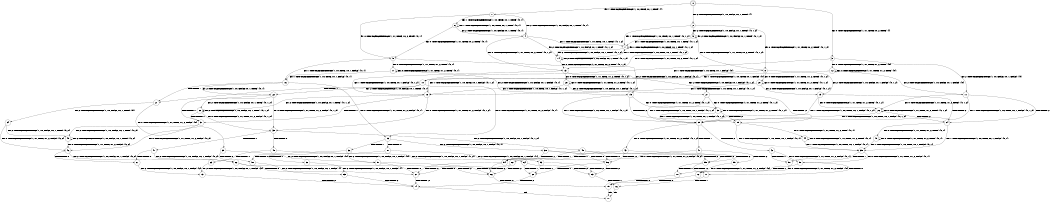 digraph BCG {
size = "7, 10.5";
center = TRUE;
node [shape = circle];
0 [peripheries = 2];
0 -> 1 [label = "EX !1 !ATOMIC_EXCH_BRANCH (1, +0, TRUE, +0, 1, TRUE) !{}"];
0 -> 2 [label = "EX !2 !ATOMIC_EXCH_BRANCH (1, +0, FALSE, +0, 1, TRUE) !{}"];
0 -> 3 [label = "EX !0 !ATOMIC_EXCH_BRANCH (1, +1, TRUE, +0, 2, TRUE) !{}"];
1 -> 4 [label = "EX !2 !ATOMIC_EXCH_BRANCH (1, +0, FALSE, +0, 1, TRUE) !{0, 1}"];
1 -> 5 [label = "EX !0 !ATOMIC_EXCH_BRANCH (1, +1, TRUE, +0, 2, TRUE) !{0, 1}"];
1 -> 6 [label = "EX !1 !ATOMIC_EXCH_BRANCH (1, +0, TRUE, +0, 1, TRUE) !{0, 1}"];
2 -> 7 [label = "EX !1 !ATOMIC_EXCH_BRANCH (1, +0, TRUE, +0, 1, TRUE) !{0, 1, 2}"];
2 -> 8 [label = "EX !0 !ATOMIC_EXCH_BRANCH (1, +1, TRUE, +0, 2, TRUE) !{0, 1, 2}"];
2 -> 9 [label = "EX !2 !ATOMIC_EXCH_BRANCH (1, +0, FALSE, +0, 1, TRUE) !{0, 1, 2}"];
3 -> 10 [label = "EX !1 !ATOMIC_EXCH_BRANCH (1, +0, TRUE, +0, 1, FALSE) !{0}"];
3 -> 11 [label = "EX !2 !ATOMIC_EXCH_BRANCH (1, +0, FALSE, +0, 1, FALSE) !{0}"];
3 -> 12 [label = "EX !0 !ATOMIC_EXCH_BRANCH (1, +1, TRUE, +1, 2, TRUE) !{0}"];
4 -> 13 [label = "EX !0 !ATOMIC_EXCH_BRANCH (1, +1, TRUE, +0, 2, TRUE) !{0, 1, 2}"];
4 -> 14 [label = "EX !2 !ATOMIC_EXCH_BRANCH (1, +0, FALSE, +0, 1, TRUE) !{0, 1, 2}"];
4 -> 7 [label = "EX !1 !ATOMIC_EXCH_BRANCH (1, +0, TRUE, +0, 1, TRUE) !{0, 1, 2}"];
5 -> 15 [label = "EX !2 !ATOMIC_EXCH_BRANCH (1, +0, FALSE, +0, 1, FALSE) !{0, 1}"];
5 -> 16 [label = "EX !1 !ATOMIC_EXCH_BRANCH (1, +0, TRUE, +0, 1, FALSE) !{0, 1}"];
5 -> 17 [label = "EX !0 !ATOMIC_EXCH_BRANCH (1, +1, TRUE, +1, 2, TRUE) !{0, 1}"];
6 -> 4 [label = "EX !2 !ATOMIC_EXCH_BRANCH (1, +0, FALSE, +0, 1, TRUE) !{0, 1}"];
6 -> 5 [label = "EX !0 !ATOMIC_EXCH_BRANCH (1, +1, TRUE, +0, 2, TRUE) !{0, 1}"];
6 -> 6 [label = "EX !1 !ATOMIC_EXCH_BRANCH (1, +0, TRUE, +0, 1, TRUE) !{0, 1}"];
7 -> 13 [label = "EX !0 !ATOMIC_EXCH_BRANCH (1, +1, TRUE, +0, 2, TRUE) !{0, 1, 2}"];
7 -> 14 [label = "EX !2 !ATOMIC_EXCH_BRANCH (1, +0, FALSE, +0, 1, TRUE) !{0, 1, 2}"];
7 -> 7 [label = "EX !1 !ATOMIC_EXCH_BRANCH (1, +0, TRUE, +0, 1, TRUE) !{0, 1, 2}"];
8 -> 18 [label = "EX !1 !ATOMIC_EXCH_BRANCH (1, +0, TRUE, +0, 1, FALSE) !{0, 1, 2}"];
8 -> 19 [label = "EX !2 !ATOMIC_EXCH_BRANCH (1, +0, FALSE, +0, 1, FALSE) !{0, 1, 2}"];
8 -> 20 [label = "EX !0 !ATOMIC_EXCH_BRANCH (1, +1, TRUE, +1, 2, TRUE) !{0, 1, 2}"];
9 -> 7 [label = "EX !1 !ATOMIC_EXCH_BRANCH (1, +0, TRUE, +0, 1, TRUE) !{0, 1, 2}"];
9 -> 8 [label = "EX !0 !ATOMIC_EXCH_BRANCH (1, +1, TRUE, +0, 2, TRUE) !{0, 1, 2}"];
9 -> 9 [label = "EX !2 !ATOMIC_EXCH_BRANCH (1, +0, FALSE, +0, 1, TRUE) !{0, 1, 2}"];
10 -> 21 [label = "TERMINATE !1"];
10 -> 22 [label = "EX !2 !ATOMIC_EXCH_BRANCH (1, +0, FALSE, +0, 1, TRUE) !{0, 1}"];
10 -> 23 [label = "EX !0 !ATOMIC_EXCH_BRANCH (1, +1, TRUE, +1, 2, FALSE) !{0, 1}"];
11 -> 24 [label = "TERMINATE !2"];
11 -> 25 [label = "EX !1 !ATOMIC_EXCH_BRANCH (1, +0, TRUE, +0, 1, FALSE) !{0, 1, 2}"];
11 -> 26 [label = "EX !0 !ATOMIC_EXCH_BRANCH (1, +1, TRUE, +1, 2, TRUE) !{0, 1, 2}"];
12 -> 10 [label = "EX !1 !ATOMIC_EXCH_BRANCH (1, +0, TRUE, +0, 1, FALSE) !{0}"];
12 -> 11 [label = "EX !2 !ATOMIC_EXCH_BRANCH (1, +0, FALSE, +0, 1, FALSE) !{0}"];
12 -> 12 [label = "EX !0 !ATOMIC_EXCH_BRANCH (1, +1, TRUE, +1, 2, TRUE) !{0}"];
13 -> 27 [label = "EX !2 !ATOMIC_EXCH_BRANCH (1, +0, FALSE, +0, 1, FALSE) !{0, 1, 2}"];
13 -> 18 [label = "EX !1 !ATOMIC_EXCH_BRANCH (1, +0, TRUE, +0, 1, FALSE) !{0, 1, 2}"];
13 -> 28 [label = "EX !0 !ATOMIC_EXCH_BRANCH (1, +1, TRUE, +1, 2, TRUE) !{0, 1, 2}"];
14 -> 13 [label = "EX !0 !ATOMIC_EXCH_BRANCH (1, +1, TRUE, +0, 2, TRUE) !{0, 1, 2}"];
14 -> 14 [label = "EX !2 !ATOMIC_EXCH_BRANCH (1, +0, FALSE, +0, 1, TRUE) !{0, 1, 2}"];
14 -> 7 [label = "EX !1 !ATOMIC_EXCH_BRANCH (1, +0, TRUE, +0, 1, TRUE) !{0, 1, 2}"];
15 -> 29 [label = "TERMINATE !2"];
15 -> 25 [label = "EX !1 !ATOMIC_EXCH_BRANCH (1, +0, TRUE, +0, 1, FALSE) !{0, 1, 2}"];
15 -> 30 [label = "EX !0 !ATOMIC_EXCH_BRANCH (1, +1, TRUE, +1, 2, TRUE) !{0, 1, 2}"];
16 -> 21 [label = "TERMINATE !1"];
16 -> 22 [label = "EX !2 !ATOMIC_EXCH_BRANCH (1, +0, FALSE, +0, 1, TRUE) !{0, 1}"];
16 -> 23 [label = "EX !0 !ATOMIC_EXCH_BRANCH (1, +1, TRUE, +1, 2, FALSE) !{0, 1}"];
17 -> 15 [label = "EX !2 !ATOMIC_EXCH_BRANCH (1, +0, FALSE, +0, 1, FALSE) !{0, 1}"];
17 -> 16 [label = "EX !1 !ATOMIC_EXCH_BRANCH (1, +0, TRUE, +0, 1, FALSE) !{0, 1}"];
17 -> 17 [label = "EX !0 !ATOMIC_EXCH_BRANCH (1, +1, TRUE, +1, 2, TRUE) !{0, 1}"];
18 -> 31 [label = "TERMINATE !1"];
18 -> 32 [label = "EX !2 !ATOMIC_EXCH_BRANCH (1, +0, FALSE, +0, 1, TRUE) !{0, 1, 2}"];
18 -> 33 [label = "EX !0 !ATOMIC_EXCH_BRANCH (1, +1, TRUE, +1, 2, FALSE) !{0, 1, 2}"];
19 -> 24 [label = "TERMINATE !2"];
19 -> 25 [label = "EX !1 !ATOMIC_EXCH_BRANCH (1, +0, TRUE, +0, 1, FALSE) !{0, 1, 2}"];
19 -> 26 [label = "EX !0 !ATOMIC_EXCH_BRANCH (1, +1, TRUE, +1, 2, TRUE) !{0, 1, 2}"];
20 -> 18 [label = "EX !1 !ATOMIC_EXCH_BRANCH (1, +0, TRUE, +0, 1, FALSE) !{0, 1, 2}"];
20 -> 19 [label = "EX !2 !ATOMIC_EXCH_BRANCH (1, +0, FALSE, +0, 1, FALSE) !{0, 1, 2}"];
20 -> 20 [label = "EX !0 !ATOMIC_EXCH_BRANCH (1, +1, TRUE, +1, 2, TRUE) !{0, 1, 2}"];
21 -> 34 [label = "EX !2 !ATOMIC_EXCH_BRANCH (1, +0, FALSE, +0, 1, TRUE) !{0}"];
21 -> 35 [label = "EX !0 !ATOMIC_EXCH_BRANCH (1, +1, TRUE, +1, 2, FALSE) !{0}"];
22 -> 31 [label = "TERMINATE !1"];
22 -> 32 [label = "EX !2 !ATOMIC_EXCH_BRANCH (1, +0, FALSE, +0, 1, TRUE) !{0, 1, 2}"];
22 -> 33 [label = "EX !0 !ATOMIC_EXCH_BRANCH (1, +1, TRUE, +1, 2, FALSE) !{0, 1, 2}"];
23 -> 36 [label = "TERMINATE !1"];
23 -> 37 [label = "TERMINATE !0"];
23 -> 38 [label = "EX !2 !ATOMIC_EXCH_BRANCH (1, +0, FALSE, +0, 1, FALSE) !{0, 1}"];
24 -> 39 [label = "EX !1 !ATOMIC_EXCH_BRANCH (1, +0, TRUE, +0, 1, FALSE) !{0, 1}"];
24 -> 40 [label = "EX !0 !ATOMIC_EXCH_BRANCH (1, +1, TRUE, +1, 2, TRUE) !{0, 1}"];
25 -> 41 [label = "TERMINATE !1"];
25 -> 42 [label = "TERMINATE !2"];
25 -> 43 [label = "EX !0 !ATOMIC_EXCH_BRANCH (1, +1, TRUE, +1, 2, FALSE) !{0, 1, 2}"];
26 -> 24 [label = "TERMINATE !2"];
26 -> 25 [label = "EX !1 !ATOMIC_EXCH_BRANCH (1, +0, TRUE, +0, 1, FALSE) !{0, 1, 2}"];
26 -> 26 [label = "EX !0 !ATOMIC_EXCH_BRANCH (1, +1, TRUE, +1, 2, TRUE) !{0, 1, 2}"];
27 -> 29 [label = "TERMINATE !2"];
27 -> 25 [label = "EX !1 !ATOMIC_EXCH_BRANCH (1, +0, TRUE, +0, 1, FALSE) !{0, 1, 2}"];
27 -> 30 [label = "EX !0 !ATOMIC_EXCH_BRANCH (1, +1, TRUE, +1, 2, TRUE) !{0, 1, 2}"];
28 -> 27 [label = "EX !2 !ATOMIC_EXCH_BRANCH (1, +0, FALSE, +0, 1, FALSE) !{0, 1, 2}"];
28 -> 18 [label = "EX !1 !ATOMIC_EXCH_BRANCH (1, +0, TRUE, +0, 1, FALSE) !{0, 1, 2}"];
28 -> 28 [label = "EX !0 !ATOMIC_EXCH_BRANCH (1, +1, TRUE, +1, 2, TRUE) !{0, 1, 2}"];
29 -> 39 [label = "EX !1 !ATOMIC_EXCH_BRANCH (1, +0, TRUE, +0, 1, FALSE) !{0, 1}"];
29 -> 44 [label = "EX !0 !ATOMIC_EXCH_BRANCH (1, +1, TRUE, +1, 2, TRUE) !{0, 1}"];
30 -> 29 [label = "TERMINATE !2"];
30 -> 25 [label = "EX !1 !ATOMIC_EXCH_BRANCH (1, +0, TRUE, +0, 1, FALSE) !{0, 1, 2}"];
30 -> 30 [label = "EX !0 !ATOMIC_EXCH_BRANCH (1, +1, TRUE, +1, 2, TRUE) !{0, 1, 2}"];
31 -> 45 [label = "EX !2 !ATOMIC_EXCH_BRANCH (1, +0, FALSE, +0, 1, TRUE) !{0, 2}"];
31 -> 46 [label = "EX !0 !ATOMIC_EXCH_BRANCH (1, +1, TRUE, +1, 2, FALSE) !{0, 2}"];
32 -> 31 [label = "TERMINATE !1"];
32 -> 32 [label = "EX !2 !ATOMIC_EXCH_BRANCH (1, +0, FALSE, +0, 1, TRUE) !{0, 1, 2}"];
32 -> 33 [label = "EX !0 !ATOMIC_EXCH_BRANCH (1, +1, TRUE, +1, 2, FALSE) !{0, 1, 2}"];
33 -> 47 [label = "TERMINATE !1"];
33 -> 48 [label = "TERMINATE !0"];
33 -> 49 [label = "EX !2 !ATOMIC_EXCH_BRANCH (1, +0, FALSE, +0, 1, FALSE) !{0, 1, 2}"];
34 -> 45 [label = "EX !2 !ATOMIC_EXCH_BRANCH (1, +0, FALSE, +0, 1, TRUE) !{0, 2}"];
34 -> 46 [label = "EX !0 !ATOMIC_EXCH_BRANCH (1, +1, TRUE, +1, 2, FALSE) !{0, 2}"];
35 -> 50 [label = "TERMINATE !0"];
35 -> 51 [label = "EX !2 !ATOMIC_EXCH_BRANCH (1, +0, FALSE, +0, 1, FALSE) !{0}"];
36 -> 50 [label = "TERMINATE !0"];
36 -> 51 [label = "EX !2 !ATOMIC_EXCH_BRANCH (1, +0, FALSE, +0, 1, FALSE) !{0}"];
37 -> 52 [label = "TERMINATE !1"];
37 -> 53 [label = "EX !2 !ATOMIC_EXCH_BRANCH (1, +0, FALSE, +0, 1, FALSE) !{1}"];
38 -> 54 [label = "TERMINATE !1"];
38 -> 55 [label = "TERMINATE !2"];
38 -> 56 [label = "TERMINATE !0"];
39 -> 57 [label = "TERMINATE !1"];
39 -> 58 [label = "EX !0 !ATOMIC_EXCH_BRANCH (1, +1, TRUE, +1, 2, FALSE) !{0, 1}"];
40 -> 39 [label = "EX !1 !ATOMIC_EXCH_BRANCH (1, +0, TRUE, +0, 1, FALSE) !{0, 1}"];
40 -> 40 [label = "EX !0 !ATOMIC_EXCH_BRANCH (1, +1, TRUE, +1, 2, TRUE) !{0, 1}"];
41 -> 59 [label = "TERMINATE !2"];
41 -> 60 [label = "EX !0 !ATOMIC_EXCH_BRANCH (1, +1, TRUE, +1, 2, FALSE) !{0, 2}"];
42 -> 57 [label = "TERMINATE !1"];
42 -> 58 [label = "EX !0 !ATOMIC_EXCH_BRANCH (1, +1, TRUE, +1, 2, FALSE) !{0, 1}"];
43 -> 54 [label = "TERMINATE !1"];
43 -> 55 [label = "TERMINATE !2"];
43 -> 56 [label = "TERMINATE !0"];
44 -> 39 [label = "EX !1 !ATOMIC_EXCH_BRANCH (1, +0, TRUE, +0, 1, FALSE) !{0, 1}"];
44 -> 44 [label = "EX !0 !ATOMIC_EXCH_BRANCH (1, +1, TRUE, +1, 2, TRUE) !{0, 1}"];
45 -> 45 [label = "EX !2 !ATOMIC_EXCH_BRANCH (1, +0, FALSE, +0, 1, TRUE) !{0, 2}"];
45 -> 46 [label = "EX !0 !ATOMIC_EXCH_BRANCH (1, +1, TRUE, +1, 2, FALSE) !{0, 2}"];
46 -> 61 [label = "TERMINATE !0"];
46 -> 62 [label = "EX !2 !ATOMIC_EXCH_BRANCH (1, +0, FALSE, +0, 1, FALSE) !{0, 2}"];
47 -> 61 [label = "TERMINATE !0"];
47 -> 62 [label = "EX !2 !ATOMIC_EXCH_BRANCH (1, +0, FALSE, +0, 1, FALSE) !{0, 2}"];
48 -> 63 [label = "TERMINATE !1"];
48 -> 64 [label = "EX !2 !ATOMIC_EXCH_BRANCH (1, +0, FALSE, +0, 1, FALSE) !{1, 2}"];
49 -> 54 [label = "TERMINATE !1"];
49 -> 55 [label = "TERMINATE !2"];
49 -> 56 [label = "TERMINATE !0"];
50 -> 65 [label = "EX !2 !ATOMIC_EXCH_BRANCH (1, +0, FALSE, +0, 1, FALSE) !{}"];
51 -> 66 [label = "TERMINATE !2"];
51 -> 67 [label = "TERMINATE !0"];
52 -> 65 [label = "EX !2 !ATOMIC_EXCH_BRANCH (1, +0, FALSE, +0, 1, FALSE) !{}"];
53 -> 68 [label = "TERMINATE !1"];
53 -> 69 [label = "TERMINATE !2"];
54 -> 66 [label = "TERMINATE !2"];
54 -> 67 [label = "TERMINATE !0"];
55 -> 70 [label = "TERMINATE !1"];
55 -> 71 [label = "TERMINATE !0"];
56 -> 68 [label = "TERMINATE !1"];
56 -> 69 [label = "TERMINATE !2"];
57 -> 72 [label = "EX !0 !ATOMIC_EXCH_BRANCH (1, +1, TRUE, +1, 2, FALSE) !{0}"];
58 -> 70 [label = "TERMINATE !1"];
58 -> 71 [label = "TERMINATE !0"];
59 -> 72 [label = "EX !0 !ATOMIC_EXCH_BRANCH (1, +1, TRUE, +1, 2, FALSE) !{0}"];
60 -> 66 [label = "TERMINATE !2"];
60 -> 67 [label = "TERMINATE !0"];
61 -> 73 [label = "EX !2 !ATOMIC_EXCH_BRANCH (1, +0, FALSE, +0, 1, FALSE) !{2}"];
62 -> 66 [label = "TERMINATE !2"];
62 -> 67 [label = "TERMINATE !0"];
63 -> 73 [label = "EX !2 !ATOMIC_EXCH_BRANCH (1, +0, FALSE, +0, 1, FALSE) !{2}"];
64 -> 68 [label = "TERMINATE !1"];
64 -> 69 [label = "TERMINATE !2"];
65 -> 74 [label = "TERMINATE !2"];
66 -> 75 [label = "TERMINATE !0"];
67 -> 74 [label = "TERMINATE !2"];
68 -> 74 [label = "TERMINATE !2"];
69 -> 76 [label = "TERMINATE !1"];
70 -> 75 [label = "TERMINATE !0"];
71 -> 76 [label = "TERMINATE !1"];
72 -> 75 [label = "TERMINATE !0"];
73 -> 74 [label = "TERMINATE !2"];
74 -> 77 [label = "exit"];
75 -> 77 [label = "exit"];
76 -> 77 [label = "exit"];
}
